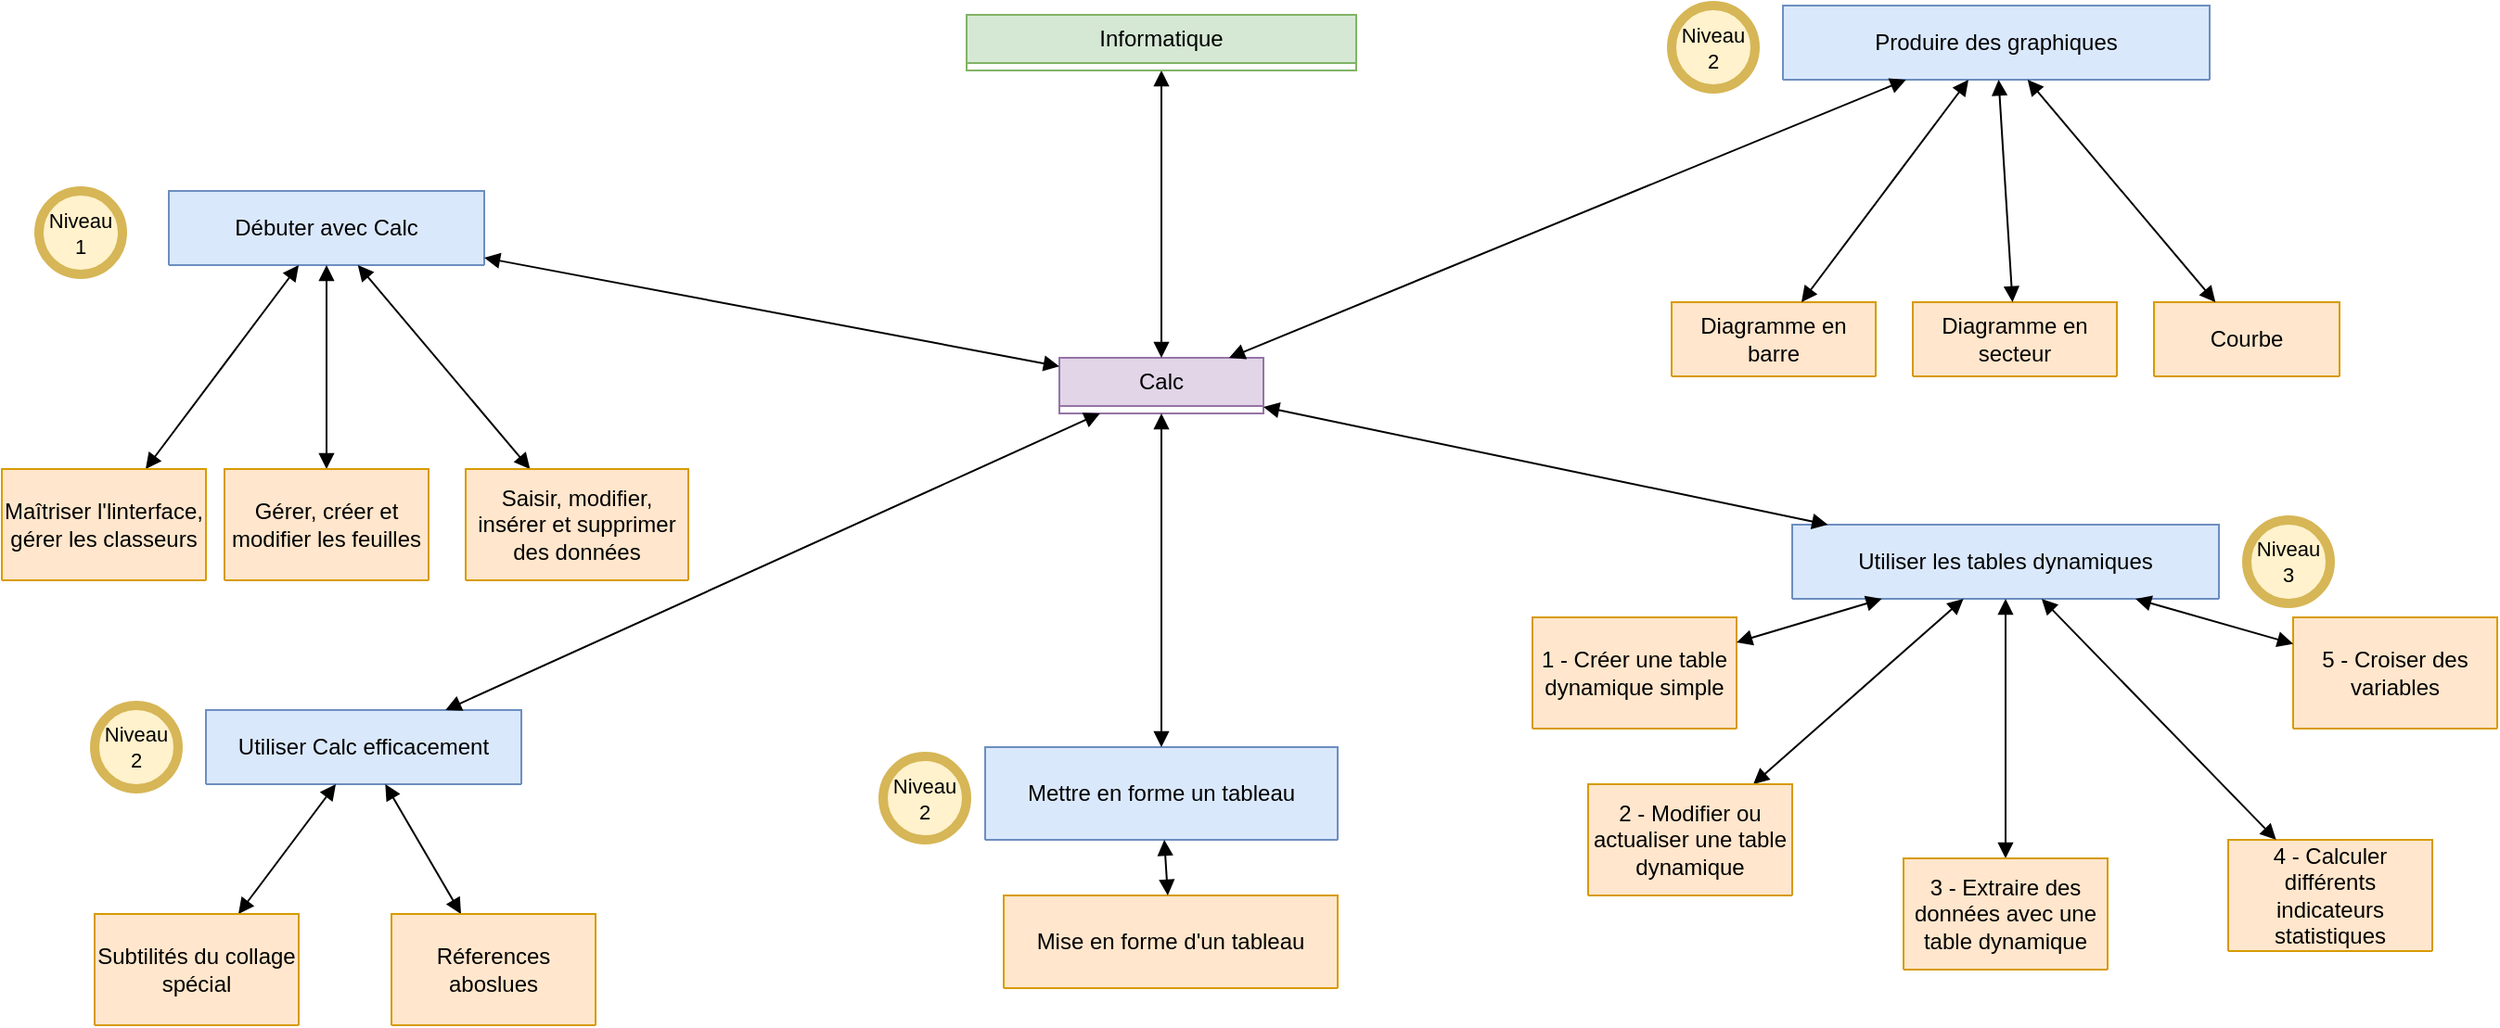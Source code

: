 <mxfile version="24.7.16">
  <diagram name="Page-1" id="TVbX9KgjACldvgUGH_jM">
    <mxGraphModel dx="2603" dy="746" grid="1" gridSize="10" guides="1" tooltips="1" connect="1" arrows="1" fold="1" page="1" pageScale="1" pageWidth="1169" pageHeight="827" math="0" shadow="0">
      <root>
        <mxCell id="0" />
        <mxCell id="1" parent="0" />
        <mxCell id="oGcL695DofoNEhs4g2Zo-1" value="Calc" style="swimlane;fontStyle=0;childLayout=stackLayout;horizontal=1;startSize=26;fillColor=#e1d5e7;horizontalStack=0;resizeParent=1;resizeParentMax=0;resizeLast=0;collapsible=1;marginBottom=0;whiteSpace=wrap;html=1;strokeColor=#9673a6;" parent="1" vertex="1" collapsed="1">
          <mxGeometry x="380" y="210" width="110" height="30" as="geometry">
            <mxRectangle x="390" y="285" width="140" height="78" as="alternateBounds" />
          </mxGeometry>
        </mxCell>
        <mxCell id="oGcL695DofoNEhs4g2Zo-2" value="+ description: type" style="text;strokeColor=none;fillColor=none;align=left;verticalAlign=top;spacingLeft=4;spacingRight=4;overflow=hidden;rotatable=0;points=[[0,0.5],[1,0.5]];portConstraint=eastwest;whiteSpace=wrap;html=1;" parent="oGcL695DofoNEhs4g2Zo-1" vertex="1">
          <mxGeometry y="26" width="140" height="26" as="geometry" />
        </mxCell>
        <mxCell id="oGcL695DofoNEhs4g2Zo-3" value="+ contenu: type" style="text;strokeColor=none;fillColor=none;align=left;verticalAlign=top;spacingLeft=4;spacingRight=4;overflow=hidden;rotatable=0;points=[[0,0.5],[1,0.5]];portConstraint=eastwest;whiteSpace=wrap;html=1;" parent="oGcL695DofoNEhs4g2Zo-1" vertex="1">
          <mxGeometry y="52" width="140" height="26" as="geometry" />
        </mxCell>
        <mxCell id="oGcL695DofoNEhs4g2Zo-5" value="" style="endArrow=block;startArrow=block;endFill=1;startFill=1;html=1;rounded=0;" parent="1" source="oGcL695DofoNEhs4g2Zo-6" target="oGcL695DofoNEhs4g2Zo-1" edge="1">
          <mxGeometry width="160" relative="1" as="geometry">
            <mxPoint x="400" y="130" as="sourcePoint" />
            <mxPoint x="414" y="160" as="targetPoint" />
          </mxGeometry>
        </mxCell>
        <mxCell id="oGcL695DofoNEhs4g2Zo-6" value="Informatique" style="swimlane;fontStyle=0;childLayout=stackLayout;horizontal=1;startSize=26;fillColor=#d5e8d4;horizontalStack=0;resizeParent=1;resizeParentMax=0;resizeLast=0;collapsible=1;marginBottom=0;whiteSpace=wrap;html=1;strokeColor=#82b366;" parent="1" vertex="1" collapsed="1">
          <mxGeometry x="330" y="25" width="210" height="30" as="geometry">
            <mxRectangle x="320" y="10" width="200" height="52" as="alternateBounds" />
          </mxGeometry>
        </mxCell>
        <mxCell id="oGcL695DofoNEhs4g2Zo-7" value="+ description: type" style="text;strokeColor=none;fillColor=none;align=left;verticalAlign=top;spacingLeft=4;spacingRight=4;overflow=hidden;rotatable=0;points=[[0,0.5],[1,0.5]];portConstraint=eastwest;whiteSpace=wrap;html=1;" parent="oGcL695DofoNEhs4g2Zo-6" vertex="1">
          <mxGeometry y="26" width="200" height="26" as="geometry" />
        </mxCell>
        <mxCell id="oGcL695DofoNEhs4g2Zo-10" value="Débuter avec Calc" style="swimlane;fontStyle=0;childLayout=stackLayout;horizontal=1;startSize=40;fillColor=#dae8fc;horizontalStack=0;resizeParent=1;resizeParentMax=0;resizeLast=0;collapsible=1;marginBottom=0;whiteSpace=wrap;html=1;strokeColor=#6c8ebf;" parent="1" vertex="1" collapsed="1">
          <mxGeometry x="-100" y="120" width="170" height="40" as="geometry">
            <mxRectangle x="125" y="240" width="140" height="118" as="alternateBounds" />
          </mxGeometry>
        </mxCell>
        <mxCell id="oGcL695DofoNEhs4g2Zo-11" value="+ niveau : 1" style="text;strokeColor=none;fillColor=none;align=left;verticalAlign=top;spacingLeft=4;spacingRight=4;overflow=hidden;rotatable=0;points=[[0,0.5],[1,0.5]];portConstraint=eastwest;whiteSpace=wrap;html=1;" parent="oGcL695DofoNEhs4g2Zo-10" vertex="1">
          <mxGeometry y="40" width="140" height="26" as="geometry" />
        </mxCell>
        <mxCell id="oGcL695DofoNEhs4g2Zo-12" value="+ field: type" style="text;strokeColor=none;fillColor=none;align=left;verticalAlign=top;spacingLeft=4;spacingRight=4;overflow=hidden;rotatable=0;points=[[0,0.5],[1,0.5]];portConstraint=eastwest;whiteSpace=wrap;html=1;" parent="oGcL695DofoNEhs4g2Zo-10" vertex="1">
          <mxGeometry y="66" width="140" height="26" as="geometry" />
        </mxCell>
        <mxCell id="oGcL695DofoNEhs4g2Zo-13" value="+ field: type" style="text;strokeColor=none;fillColor=none;align=left;verticalAlign=top;spacingLeft=4;spacingRight=4;overflow=hidden;rotatable=0;points=[[0,0.5],[1,0.5]];portConstraint=eastwest;whiteSpace=wrap;html=1;" parent="oGcL695DofoNEhs4g2Zo-10" vertex="1">
          <mxGeometry y="92" width="140" height="26" as="geometry" />
        </mxCell>
        <mxCell id="1R7VQAPE6wTlqesCjZck-61" value="Niveau 1" style="ellipse;whiteSpace=wrap;html=1;aspect=fixed;fillColor=#fff2cc;strokeColor=#d6b656;fontSize=11;" parent="oGcL695DofoNEhs4g2Zo-10" vertex="1">
          <mxGeometry x="67.5" y="-5" width="45" height="45" as="geometry" />
        </mxCell>
        <mxCell id="oGcL695DofoNEhs4g2Zo-14" value="" style="endArrow=block;startArrow=block;endFill=1;startFill=1;html=1;rounded=0;" parent="1" source="oGcL695DofoNEhs4g2Zo-1" target="oGcL695DofoNEhs4g2Zo-10" edge="1">
          <mxGeometry width="160" relative="1" as="geometry">
            <mxPoint x="200" y="190" as="sourcePoint" />
            <mxPoint x="200" y="238" as="targetPoint" />
          </mxGeometry>
        </mxCell>
        <mxCell id="oGcL695DofoNEhs4g2Zo-15" value="Mettre en forme un tableau" style="swimlane;fontStyle=0;childLayout=stackLayout;horizontal=1;startSize=50;fillColor=#dae8fc;horizontalStack=0;resizeParent=1;resizeParentMax=0;resizeLast=0;collapsible=1;marginBottom=0;whiteSpace=wrap;html=1;strokeColor=#6c8ebf;" parent="1" vertex="1" collapsed="1">
          <mxGeometry x="340" y="420" width="190" height="50" as="geometry">
            <mxRectangle x="350" y="670" width="140" height="128" as="alternateBounds" />
          </mxGeometry>
        </mxCell>
        <mxCell id="oGcL695DofoNEhs4g2Zo-16" value="+ niveau : 2" style="text;strokeColor=none;fillColor=none;align=left;verticalAlign=top;spacingLeft=4;spacingRight=4;overflow=hidden;rotatable=0;points=[[0,0.5],[1,0.5]];portConstraint=eastwest;whiteSpace=wrap;html=1;" parent="oGcL695DofoNEhs4g2Zo-15" vertex="1">
          <mxGeometry y="50" width="140" height="26" as="geometry" />
        </mxCell>
        <mxCell id="oGcL695DofoNEhs4g2Zo-17" value="+ objectifs: type" style="text;strokeColor=none;fillColor=none;align=left;verticalAlign=top;spacingLeft=4;spacingRight=4;overflow=hidden;rotatable=0;points=[[0,0.5],[1,0.5]];portConstraint=eastwest;whiteSpace=wrap;html=1;" parent="oGcL695DofoNEhs4g2Zo-15" vertex="1">
          <mxGeometry y="76" width="140" height="26" as="geometry" />
        </mxCell>
        <mxCell id="oGcL695DofoNEhs4g2Zo-18" value="+ durée: 3-4 heures" style="text;strokeColor=none;fillColor=none;align=left;verticalAlign=top;spacingLeft=4;spacingRight=4;overflow=hidden;rotatable=0;points=[[0,0.5],[1,0.5]];portConstraint=eastwest;whiteSpace=wrap;html=1;" parent="oGcL695DofoNEhs4g2Zo-15" vertex="1">
          <mxGeometry y="102" width="140" height="26" as="geometry" />
        </mxCell>
        <mxCell id="oGcL695DofoNEhs4g2Zo-19" value="Produire des graphiques" style="swimlane;fontStyle=0;childLayout=stackLayout;horizontal=1;startSize=40;fillColor=#dae8fc;horizontalStack=0;resizeParent=1;resizeParentMax=0;resizeLast=0;collapsible=1;marginBottom=0;whiteSpace=wrap;html=1;strokeColor=#6c8ebf;" parent="1" vertex="1" collapsed="1">
          <mxGeometry x="770" y="20" width="230" height="40" as="geometry">
            <mxRectangle x="570" y="240" width="140" height="118" as="alternateBounds" />
          </mxGeometry>
        </mxCell>
        <mxCell id="oGcL695DofoNEhs4g2Zo-20" value="+ niveau : 3" style="text;strokeColor=none;fillColor=none;align=left;verticalAlign=top;spacingLeft=4;spacingRight=4;overflow=hidden;rotatable=0;points=[[0,0.5],[1,0.5]];portConstraint=eastwest;whiteSpace=wrap;html=1;" parent="oGcL695DofoNEhs4g2Zo-19" vertex="1">
          <mxGeometry y="40" width="140" height="26" as="geometry" />
        </mxCell>
        <mxCell id="oGcL695DofoNEhs4g2Zo-21" value="+objectifs :" style="text;strokeColor=none;fillColor=none;align=left;verticalAlign=top;spacingLeft=4;spacingRight=4;overflow=hidden;rotatable=0;points=[[0,0.5],[1,0.5]];portConstraint=eastwest;whiteSpace=wrap;html=1;" parent="oGcL695DofoNEhs4g2Zo-19" vertex="1">
          <mxGeometry y="66" width="140" height="26" as="geometry" />
        </mxCell>
        <mxCell id="oGcL695DofoNEhs4g2Zo-22" value="+ duree : 3-4 heures" style="text;strokeColor=none;fillColor=none;align=left;verticalAlign=top;spacingLeft=4;spacingRight=4;overflow=hidden;rotatable=0;points=[[0,0.5],[1,0.5]];portConstraint=eastwest;whiteSpace=wrap;html=1;" parent="oGcL695DofoNEhs4g2Zo-19" vertex="1">
          <mxGeometry y="92" width="140" height="26" as="geometry" />
        </mxCell>
        <mxCell id="oGcL695DofoNEhs4g2Zo-23" value="" style="endArrow=block;startArrow=block;endFill=1;startFill=1;html=1;rounded=0;" parent="1" source="oGcL695DofoNEhs4g2Zo-1" target="oGcL695DofoNEhs4g2Zo-15" edge="1">
          <mxGeometry width="160" relative="1" as="geometry">
            <mxPoint x="396" y="208" as="sourcePoint" />
            <mxPoint x="270" y="299" as="targetPoint" />
          </mxGeometry>
        </mxCell>
        <mxCell id="oGcL695DofoNEhs4g2Zo-28" value="" style="endArrow=block;startArrow=block;endFill=1;startFill=1;html=1;rounded=0;" parent="1" source="oGcL695DofoNEhs4g2Zo-1" target="oGcL695DofoNEhs4g2Zo-19" edge="1">
          <mxGeometry width="160" relative="1" as="geometry">
            <mxPoint x="540" y="198" as="sourcePoint" />
            <mxPoint x="540" y="280" as="targetPoint" />
          </mxGeometry>
        </mxCell>
        <mxCell id="oGcL695DofoNEhs4g2Zo-29" value="" style="endArrow=block;startArrow=block;endFill=1;startFill=1;html=1;rounded=0;" parent="1" source="oGcL695DofoNEhs4g2Zo-10" target="oGcL695DofoNEhs4g2Zo-32" edge="1">
          <mxGeometry width="160" relative="1" as="geometry">
            <mxPoint x="4" y="500" as="sourcePoint" />
            <mxPoint x="-120" y="650" as="targetPoint" />
          </mxGeometry>
        </mxCell>
        <mxCell id="oGcL695DofoNEhs4g2Zo-30" value="" style="endArrow=block;startArrow=block;endFill=1;startFill=1;html=1;rounded=0;" parent="1" source="oGcL695DofoNEhs4g2Zo-10" target="oGcL695DofoNEhs4g2Zo-36" edge="1">
          <mxGeometry width="160" relative="1" as="geometry">
            <mxPoint x="2" y="433" as="sourcePoint" />
            <mxPoint x="40" y="680" as="targetPoint" />
          </mxGeometry>
        </mxCell>
        <mxCell id="oGcL695DofoNEhs4g2Zo-31" value="" style="endArrow=block;startArrow=block;endFill=1;startFill=1;html=1;rounded=0;" parent="1" source="oGcL695DofoNEhs4g2Zo-10" target="oGcL695DofoNEhs4g2Zo-40" edge="1">
          <mxGeometry width="160" relative="1" as="geometry">
            <mxPoint x="-35" y="433" as="sourcePoint" />
            <mxPoint x="50" y="650" as="targetPoint" />
          </mxGeometry>
        </mxCell>
        <mxCell id="oGcL695DofoNEhs4g2Zo-32" value="Maîtriser l&#39;linterface, gérer les classeurs" style="swimlane;fontStyle=0;childLayout=stackLayout;horizontal=1;startSize=60;fillColor=#ffe6cc;horizontalStack=0;resizeParent=1;resizeParentMax=0;resizeLast=0;collapsible=1;marginBottom=0;whiteSpace=wrap;html=1;strokeColor=#d79b00;" parent="1" vertex="1" collapsed="1">
          <mxGeometry x="-190" y="270" width="110" height="60" as="geometry">
            <mxRectangle x="10" y="400" width="110" height="110" as="alternateBounds" />
          </mxGeometry>
        </mxCell>
        <mxCell id="oGcL695DofoNEhs4g2Zo-33" value="&lt;div&gt;- Vidéo&lt;/div&gt;&lt;div&gt;- Fichiers&lt;br&gt;&lt;/div&gt;" style="text;strokeColor=none;fillColor=none;align=left;verticalAlign=top;spacingLeft=4;spacingRight=4;overflow=hidden;rotatable=0;points=[[0,0.5],[1,0.5]];portConstraint=eastwest;whiteSpace=wrap;html=1;" parent="oGcL695DofoNEhs4g2Zo-32" vertex="1">
          <mxGeometry y="60" width="110" height="50" as="geometry" />
        </mxCell>
        <mxCell id="oGcL695DofoNEhs4g2Zo-36" value="Saisir, modifier, insérer et supprimer des données" style="swimlane;fontStyle=0;childLayout=stackLayout;horizontal=1;startSize=60;fillColor=#ffe6cc;horizontalStack=0;resizeParent=1;resizeParentMax=0;resizeLast=0;collapsible=1;marginBottom=0;whiteSpace=wrap;html=1;strokeColor=#d79b00;" parent="1" vertex="1" collapsed="1">
          <mxGeometry x="60" y="270" width="120" height="60" as="geometry">
            <mxRectangle x="260" y="400" width="130" height="110" as="alternateBounds" />
          </mxGeometry>
        </mxCell>
        <mxCell id="oGcL695DofoNEhs4g2Zo-38" value="&lt;div&gt;- Vidéo&lt;/div&gt;&lt;div&gt;- Fichiers&lt;br&gt;&lt;/div&gt;" style="text;strokeColor=none;fillColor=none;align=left;verticalAlign=top;spacingLeft=4;spacingRight=4;overflow=hidden;rotatable=0;points=[[0,0.5],[1,0.5]];portConstraint=eastwest;whiteSpace=wrap;html=1;" parent="oGcL695DofoNEhs4g2Zo-36" vertex="1">
          <mxGeometry y="60" width="130" height="50" as="geometry" />
        </mxCell>
        <mxCell id="oGcL695DofoNEhs4g2Zo-40" value="Gérer, créer et modifier les feuilles" style="swimlane;fontStyle=0;childLayout=stackLayout;horizontal=1;startSize=60;fillColor=#ffe6cc;horizontalStack=0;resizeParent=1;resizeParentMax=0;resizeLast=0;collapsible=1;marginBottom=0;whiteSpace=wrap;html=1;strokeColor=#d79b00;" parent="1" vertex="1" collapsed="1">
          <mxGeometry x="-70" y="270" width="110" height="60" as="geometry">
            <mxRectangle x="140" y="400" width="110" height="110" as="alternateBounds" />
          </mxGeometry>
        </mxCell>
        <mxCell id="oGcL695DofoNEhs4g2Zo-41" value="&lt;div&gt;- Vidéo&lt;/div&gt;&lt;div&gt;- Fichiers&lt;br&gt;&lt;/div&gt;" style="text;strokeColor=none;fillColor=none;align=left;verticalAlign=top;spacingLeft=4;spacingRight=4;overflow=hidden;rotatable=0;points=[[0,0.5],[1,0.5]];portConstraint=eastwest;whiteSpace=wrap;html=1;" parent="oGcL695DofoNEhs4g2Zo-40" vertex="1">
          <mxGeometry y="60" width="110" height="50" as="geometry" />
        </mxCell>
        <mxCell id="oGcL695DofoNEhs4g2Zo-48" value="Mise en forme d&#39;un tableau" style="swimlane;fontStyle=0;childLayout=stackLayout;horizontal=1;startSize=50;fillColor=#ffe6cc;horizontalStack=0;resizeParent=1;resizeParentMax=0;resizeLast=0;collapsible=1;marginBottom=0;whiteSpace=wrap;html=1;strokeColor=#d79b00;" parent="1" vertex="1" collapsed="1">
          <mxGeometry x="350" y="500" width="180" height="50" as="geometry">
            <mxRectangle x="-85" y="520" width="130" height="76" as="alternateBounds" />
          </mxGeometry>
        </mxCell>
        <mxCell id="oGcL695DofoNEhs4g2Zo-49" value="scorm" style="text;strokeColor=none;fillColor=none;align=left;verticalAlign=top;spacingLeft=4;spacingRight=4;overflow=hidden;rotatable=0;points=[[0,0.5],[1,0.5]];portConstraint=eastwest;whiteSpace=wrap;html=1;" parent="oGcL695DofoNEhs4g2Zo-48" vertex="1">
          <mxGeometry y="50" width="130" height="26" as="geometry" />
        </mxCell>
        <mxCell id="oGcL695DofoNEhs4g2Zo-57" value="" style="endArrow=block;startArrow=block;endFill=1;startFill=1;html=1;rounded=0;" parent="1" source="oGcL695DofoNEhs4g2Zo-15" target="oGcL695DofoNEhs4g2Zo-48" edge="1">
          <mxGeometry width="160" relative="1" as="geometry">
            <mxPoint x="240" y="778" as="sourcePoint" />
            <mxPoint x="185" y="850" as="targetPoint" />
          </mxGeometry>
        </mxCell>
        <mxCell id="oGcL695DofoNEhs4g2Zo-59" value="Diagramme en barre" style="swimlane;fontStyle=0;childLayout=stackLayout;horizontal=1;startSize=40;fillColor=#ffe6cc;horizontalStack=0;resizeParent=1;resizeParentMax=0;resizeLast=0;collapsible=1;marginBottom=0;whiteSpace=wrap;html=1;strokeColor=#d79b00;" parent="1" vertex="1" collapsed="1">
          <mxGeometry x="710" y="180" width="110" height="40" as="geometry">
            <mxRectangle x="720" y="140" width="110" height="80" as="alternateBounds" />
          </mxGeometry>
        </mxCell>
        <mxCell id="oGcL695DofoNEhs4g2Zo-60" value="&lt;div&gt;- Vidéo&lt;/div&gt;&lt;div&gt;- Fichier&lt;br&gt;&lt;/div&gt;" style="text;strokeColor=none;fillColor=none;align=left;verticalAlign=top;spacingLeft=4;spacingRight=4;overflow=hidden;rotatable=0;points=[[0,0.5],[1,0.5]];portConstraint=eastwest;whiteSpace=wrap;html=1;" parent="oGcL695DofoNEhs4g2Zo-59" vertex="1">
          <mxGeometry y="40" width="110" height="40" as="geometry" />
        </mxCell>
        <mxCell id="oGcL695DofoNEhs4g2Zo-63" value="Diagramme en secteur" style="swimlane;fontStyle=0;childLayout=stackLayout;horizontal=1;startSize=40;fillColor=#ffe6cc;horizontalStack=0;resizeParent=1;resizeParentMax=0;resizeLast=0;collapsible=1;marginBottom=0;whiteSpace=wrap;html=1;strokeColor=#d79b00;" parent="1" vertex="1" collapsed="1">
          <mxGeometry x="840" y="180" width="110" height="40" as="geometry">
            <mxRectangle x="850" y="140" width="110" height="80" as="alternateBounds" />
          </mxGeometry>
        </mxCell>
        <mxCell id="oGcL695DofoNEhs4g2Zo-64" value="&lt;div&gt;- Vidéo&lt;/div&gt;&lt;div&gt;- Fichier&lt;br&gt;&lt;/div&gt;" style="text;strokeColor=none;fillColor=none;align=left;verticalAlign=top;spacingLeft=4;spacingRight=4;overflow=hidden;rotatable=0;points=[[0,0.5],[1,0.5]];portConstraint=eastwest;whiteSpace=wrap;html=1;" parent="oGcL695DofoNEhs4g2Zo-63" vertex="1">
          <mxGeometry y="40" width="110" height="40" as="geometry" />
        </mxCell>
        <mxCell id="oGcL695DofoNEhs4g2Zo-67" value="Courbe" style="swimlane;fontStyle=0;childLayout=stackLayout;horizontal=1;startSize=40;fillColor=#ffe6cc;horizontalStack=0;resizeParent=1;resizeParentMax=0;resizeLast=0;collapsible=1;marginBottom=0;whiteSpace=wrap;html=1;strokeColor=#d79b00;" parent="1" vertex="1" collapsed="1">
          <mxGeometry x="970" y="180" width="100" height="40" as="geometry">
            <mxRectangle x="990" y="140" width="110" height="118" as="alternateBounds" />
          </mxGeometry>
        </mxCell>
        <mxCell id="oGcL695DofoNEhs4g2Zo-68" value="scorm" style="text;strokeColor=none;fillColor=none;align=left;verticalAlign=top;spacingLeft=4;spacingRight=4;overflow=hidden;rotatable=0;points=[[0,0.5],[1,0.5]];portConstraint=eastwest;whiteSpace=wrap;html=1;" parent="oGcL695DofoNEhs4g2Zo-67" vertex="1">
          <mxGeometry y="40" width="110" height="26" as="geometry" />
        </mxCell>
        <mxCell id="oGcL695DofoNEhs4g2Zo-69" value="quiz" style="text;strokeColor=none;fillColor=none;align=left;verticalAlign=top;spacingLeft=4;spacingRight=4;overflow=hidden;rotatable=0;points=[[0,0.5],[1,0.5]];portConstraint=eastwest;whiteSpace=wrap;html=1;" parent="oGcL695DofoNEhs4g2Zo-67" vertex="1">
          <mxGeometry y="66" width="110" height="26" as="geometry" />
        </mxCell>
        <mxCell id="oGcL695DofoNEhs4g2Zo-70" value="fiche" style="text;strokeColor=none;fillColor=none;align=left;verticalAlign=top;spacingLeft=4;spacingRight=4;overflow=hidden;rotatable=0;points=[[0,0.5],[1,0.5]];portConstraint=eastwest;whiteSpace=wrap;html=1;" parent="oGcL695DofoNEhs4g2Zo-67" vertex="1">
          <mxGeometry y="92" width="110" height="26" as="geometry" />
        </mxCell>
        <mxCell id="oGcL695DofoNEhs4g2Zo-72" value="" style="endArrow=block;startArrow=block;endFill=1;startFill=1;html=1;rounded=0;" parent="1" source="oGcL695DofoNEhs4g2Zo-19" target="oGcL695DofoNEhs4g2Zo-59" edge="1">
          <mxGeometry width="160" relative="1" as="geometry">
            <mxPoint x="624" y="358" as="sourcePoint" />
            <mxPoint x="590" y="400" as="targetPoint" />
          </mxGeometry>
        </mxCell>
        <mxCell id="oGcL695DofoNEhs4g2Zo-73" value="" style="endArrow=block;startArrow=block;endFill=1;startFill=1;html=1;rounded=0;" parent="1" source="oGcL695DofoNEhs4g2Zo-19" target="oGcL695DofoNEhs4g2Zo-63" edge="1">
          <mxGeometry width="160" relative="1" as="geometry">
            <mxPoint x="715" y="368" as="sourcePoint" />
            <mxPoint x="660" y="419" as="targetPoint" />
          </mxGeometry>
        </mxCell>
        <mxCell id="oGcL695DofoNEhs4g2Zo-74" value="" style="endArrow=block;startArrow=block;endFill=1;startFill=1;html=1;rounded=0;" parent="1" source="oGcL695DofoNEhs4g2Zo-19" target="oGcL695DofoNEhs4g2Zo-67" edge="1">
          <mxGeometry width="160" relative="1" as="geometry">
            <mxPoint x="767" y="368" as="sourcePoint" />
            <mxPoint x="758" y="410" as="targetPoint" />
          </mxGeometry>
        </mxCell>
        <mxCell id="1R7VQAPE6wTlqesCjZck-1" value="Utiliser les tables dynamiques" style="swimlane;fontStyle=0;childLayout=stackLayout;horizontal=1;startSize=40;fillColor=#dae8fc;horizontalStack=0;resizeParent=1;resizeParentMax=0;resizeLast=0;collapsible=1;marginBottom=0;whiteSpace=wrap;html=1;strokeColor=#6c8ebf;" parent="1" vertex="1" collapsed="1">
          <mxGeometry x="775" y="300" width="230" height="40" as="geometry">
            <mxRectangle x="570" y="240" width="140" height="118" as="alternateBounds" />
          </mxGeometry>
        </mxCell>
        <mxCell id="1R7VQAPE6wTlqesCjZck-2" value="+ niveau : 3" style="text;strokeColor=none;fillColor=none;align=left;verticalAlign=top;spacingLeft=4;spacingRight=4;overflow=hidden;rotatable=0;points=[[0,0.5],[1,0.5]];portConstraint=eastwest;whiteSpace=wrap;html=1;" parent="1R7VQAPE6wTlqesCjZck-1" vertex="1">
          <mxGeometry y="40" width="140" height="26" as="geometry" />
        </mxCell>
        <mxCell id="1R7VQAPE6wTlqesCjZck-3" value="+objectifs :" style="text;strokeColor=none;fillColor=none;align=left;verticalAlign=top;spacingLeft=4;spacingRight=4;overflow=hidden;rotatable=0;points=[[0,0.5],[1,0.5]];portConstraint=eastwest;whiteSpace=wrap;html=1;" parent="1R7VQAPE6wTlqesCjZck-1" vertex="1">
          <mxGeometry y="66" width="140" height="26" as="geometry" />
        </mxCell>
        <mxCell id="1R7VQAPE6wTlqesCjZck-4" value="+ duree : 3-4 heures" style="text;strokeColor=none;fillColor=none;align=left;verticalAlign=top;spacingLeft=4;spacingRight=4;overflow=hidden;rotatable=0;points=[[0,0.5],[1,0.5]];portConstraint=eastwest;whiteSpace=wrap;html=1;" parent="1R7VQAPE6wTlqesCjZck-1" vertex="1">
          <mxGeometry y="92" width="140" height="26" as="geometry" />
        </mxCell>
        <mxCell id="1R7VQAPE6wTlqesCjZck-5" value="1 - Créer une table dynamique simple" style="swimlane;fontStyle=0;childLayout=stackLayout;horizontal=1;startSize=60;fillColor=#ffe6cc;horizontalStack=0;resizeParent=1;resizeParentMax=0;resizeLast=0;collapsible=1;marginBottom=0;whiteSpace=wrap;html=1;strokeColor=#d79b00;" parent="1" vertex="1" collapsed="1">
          <mxGeometry x="635" y="350" width="110" height="60" as="geometry">
            <mxRectangle x="720" y="140" width="110" height="80" as="alternateBounds" />
          </mxGeometry>
        </mxCell>
        <mxCell id="1R7VQAPE6wTlqesCjZck-6" value="&lt;div&gt;- Vidéo&lt;/div&gt;&lt;div&gt;- Fichier&lt;br&gt;&lt;/div&gt;" style="text;strokeColor=none;fillColor=none;align=left;verticalAlign=top;spacingLeft=4;spacingRight=4;overflow=hidden;rotatable=0;points=[[0,0.5],[1,0.5]];portConstraint=eastwest;whiteSpace=wrap;html=1;" parent="1R7VQAPE6wTlqesCjZck-5" vertex="1">
          <mxGeometry y="40" width="110" height="40" as="geometry" />
        </mxCell>
        <mxCell id="1R7VQAPE6wTlqesCjZck-13" value="" style="endArrow=block;startArrow=block;endFill=1;startFill=1;html=1;rounded=0;" parent="1" source="1R7VQAPE6wTlqesCjZck-1" target="1R7VQAPE6wTlqesCjZck-5" edge="1">
          <mxGeometry width="160" relative="1" as="geometry">
            <mxPoint x="629" y="728" as="sourcePoint" />
            <mxPoint x="595" y="770" as="targetPoint" />
          </mxGeometry>
        </mxCell>
        <mxCell id="1R7VQAPE6wTlqesCjZck-14" value="" style="endArrow=block;startArrow=block;endFill=1;startFill=1;html=1;rounded=0;" parent="1" source="1R7VQAPE6wTlqesCjZck-1" target="1R7VQAPE6wTlqesCjZck-17" edge="1">
          <mxGeometry width="160" relative="1" as="geometry">
            <mxPoint x="720" y="738" as="sourcePoint" />
            <mxPoint x="898.182" y="510" as="targetPoint" />
          </mxGeometry>
        </mxCell>
        <mxCell id="1R7VQAPE6wTlqesCjZck-15" value="" style="endArrow=block;startArrow=block;endFill=1;startFill=1;html=1;rounded=0;" parent="1" source="1R7VQAPE6wTlqesCjZck-1" target="1R7VQAPE6wTlqesCjZck-19" edge="1">
          <mxGeometry width="160" relative="1" as="geometry">
            <mxPoint x="772" y="738" as="sourcePoint" />
            <mxPoint x="1000.455" y="510" as="targetPoint" />
          </mxGeometry>
        </mxCell>
        <mxCell id="1R7VQAPE6wTlqesCjZck-16" value="" style="endArrow=block;startArrow=block;endFill=1;startFill=1;html=1;rounded=0;" parent="1" source="oGcL695DofoNEhs4g2Zo-1" target="1R7VQAPE6wTlqesCjZck-1" edge="1">
          <mxGeometry width="160" relative="1" as="geometry">
            <mxPoint x="390" y="313" as="sourcePoint" />
            <mxPoint x="700" y="310" as="targetPoint" />
          </mxGeometry>
        </mxCell>
        <mxCell id="1R7VQAPE6wTlqesCjZck-17" value="2 - Modifier ou actualiser une table dynamique" style="swimlane;fontStyle=0;childLayout=stackLayout;horizontal=1;startSize=60;fillColor=#ffe6cc;horizontalStack=0;resizeParent=1;resizeParentMax=0;resizeLast=0;collapsible=1;marginBottom=0;whiteSpace=wrap;html=1;strokeColor=#d79b00;" parent="1" vertex="1" collapsed="1">
          <mxGeometry x="665" y="440" width="110" height="60" as="geometry">
            <mxRectangle x="720" y="140" width="110" height="80" as="alternateBounds" />
          </mxGeometry>
        </mxCell>
        <mxCell id="1R7VQAPE6wTlqesCjZck-18" value="&lt;div&gt;- Vidéo&lt;/div&gt;&lt;div&gt;- Fichier&lt;br&gt;&lt;/div&gt;" style="text;strokeColor=none;fillColor=none;align=left;verticalAlign=top;spacingLeft=4;spacingRight=4;overflow=hidden;rotatable=0;points=[[0,0.5],[1,0.5]];portConstraint=eastwest;whiteSpace=wrap;html=1;" parent="1R7VQAPE6wTlqesCjZck-17" vertex="1">
          <mxGeometry y="40" width="110" height="40" as="geometry" />
        </mxCell>
        <mxCell id="1R7VQAPE6wTlqesCjZck-19" value="3 - Extraire des données avec une table dynamique" style="swimlane;fontStyle=0;childLayout=stackLayout;horizontal=1;startSize=60;fillColor=#ffe6cc;horizontalStack=0;resizeParent=1;resizeParentMax=0;resizeLast=0;collapsible=1;marginBottom=0;whiteSpace=wrap;html=1;strokeColor=#d79b00;" parent="1" vertex="1" collapsed="1">
          <mxGeometry x="835" y="480" width="110" height="60" as="geometry">
            <mxRectangle x="720" y="140" width="110" height="80" as="alternateBounds" />
          </mxGeometry>
        </mxCell>
        <mxCell id="1R7VQAPE6wTlqesCjZck-20" value="&lt;div&gt;- Vidéo&lt;/div&gt;&lt;div&gt;- Fichier&lt;br&gt;&lt;/div&gt;" style="text;strokeColor=none;fillColor=none;align=left;verticalAlign=top;spacingLeft=4;spacingRight=4;overflow=hidden;rotatable=0;points=[[0,0.5],[1,0.5]];portConstraint=eastwest;whiteSpace=wrap;html=1;" parent="1R7VQAPE6wTlqesCjZck-19" vertex="1">
          <mxGeometry y="40" width="110" height="40" as="geometry" />
        </mxCell>
        <mxCell id="1R7VQAPE6wTlqesCjZck-21" value="4 - Calculer différents indicateurs statistiques" style="swimlane;fontStyle=0;childLayout=stackLayout;horizontal=1;startSize=60;fillColor=#ffe6cc;horizontalStack=0;resizeParent=1;resizeParentMax=0;resizeLast=0;collapsible=1;marginBottom=0;whiteSpace=wrap;html=1;strokeColor=#d79b00;" parent="1" vertex="1" collapsed="1">
          <mxGeometry x="1010" y="470" width="110" height="60" as="geometry">
            <mxRectangle x="720" y="140" width="110" height="80" as="alternateBounds" />
          </mxGeometry>
        </mxCell>
        <mxCell id="1R7VQAPE6wTlqesCjZck-22" value="&lt;div&gt;- Vidéo&lt;/div&gt;&lt;div&gt;- Fichier&lt;br&gt;&lt;/div&gt;" style="text;strokeColor=none;fillColor=none;align=left;verticalAlign=top;spacingLeft=4;spacingRight=4;overflow=hidden;rotatable=0;points=[[0,0.5],[1,0.5]];portConstraint=eastwest;whiteSpace=wrap;html=1;" parent="1R7VQAPE6wTlqesCjZck-21" vertex="1">
          <mxGeometry y="40" width="110" height="40" as="geometry" />
        </mxCell>
        <mxCell id="1R7VQAPE6wTlqesCjZck-23" value="5 - Croiser des variables" style="swimlane;fontStyle=0;childLayout=stackLayout;horizontal=1;startSize=60;fillColor=#ffe6cc;horizontalStack=0;resizeParent=1;resizeParentMax=0;resizeLast=0;collapsible=1;marginBottom=0;whiteSpace=wrap;html=1;strokeColor=#d79b00;" parent="1" vertex="1" collapsed="1">
          <mxGeometry x="1045" y="350" width="110" height="60" as="geometry">
            <mxRectangle x="720" y="140" width="110" height="80" as="alternateBounds" />
          </mxGeometry>
        </mxCell>
        <mxCell id="1R7VQAPE6wTlqesCjZck-24" value="&lt;div&gt;- Vidéo&lt;/div&gt;&lt;div&gt;- Fichier&lt;br&gt;&lt;/div&gt;" style="text;strokeColor=none;fillColor=none;align=left;verticalAlign=top;spacingLeft=4;spacingRight=4;overflow=hidden;rotatable=0;points=[[0,0.5],[1,0.5]];portConstraint=eastwest;whiteSpace=wrap;html=1;" parent="1R7VQAPE6wTlqesCjZck-23" vertex="1">
          <mxGeometry y="40" width="110" height="40" as="geometry" />
        </mxCell>
        <mxCell id="1R7VQAPE6wTlqesCjZck-25" value="" style="endArrow=block;startArrow=block;endFill=1;startFill=1;html=1;rounded=0;" parent="1" source="1R7VQAPE6wTlqesCjZck-1" target="1R7VQAPE6wTlqesCjZck-21" edge="1">
          <mxGeometry width="160" relative="1" as="geometry">
            <mxPoint x="995" y="350" as="sourcePoint" />
            <mxPoint x="987" y="505" as="targetPoint" />
          </mxGeometry>
        </mxCell>
        <mxCell id="1R7VQAPE6wTlqesCjZck-26" value="" style="endArrow=block;startArrow=block;endFill=1;startFill=1;html=1;rounded=0;" parent="1" source="1R7VQAPE6wTlqesCjZck-1" target="1R7VQAPE6wTlqesCjZck-23" edge="1">
          <mxGeometry width="160" relative="1" as="geometry">
            <mxPoint x="955" y="350" as="sourcePoint" />
            <mxPoint x="1053" y="480" as="targetPoint" />
          </mxGeometry>
        </mxCell>
        <mxCell id="1R7VQAPE6wTlqesCjZck-27" value="Utiliser Calc efficacement" style="swimlane;fontStyle=0;childLayout=stackLayout;horizontal=1;startSize=40;fillColor=#dae8fc;horizontalStack=0;resizeParent=1;resizeParentMax=0;resizeLast=0;collapsible=1;marginBottom=0;whiteSpace=wrap;html=1;strokeColor=#6c8ebf;" parent="1" vertex="1" collapsed="1">
          <mxGeometry x="-80" y="400" width="170" height="40" as="geometry">
            <mxRectangle x="125" y="240" width="140" height="118" as="alternateBounds" />
          </mxGeometry>
        </mxCell>
        <mxCell id="1R7VQAPE6wTlqesCjZck-28" value="+ niveau : 1" style="text;strokeColor=none;fillColor=none;align=left;verticalAlign=top;spacingLeft=4;spacingRight=4;overflow=hidden;rotatable=0;points=[[0,0.5],[1,0.5]];portConstraint=eastwest;whiteSpace=wrap;html=1;" parent="1R7VQAPE6wTlqesCjZck-27" vertex="1">
          <mxGeometry y="40" width="140" height="26" as="geometry" />
        </mxCell>
        <mxCell id="1R7VQAPE6wTlqesCjZck-29" value="+ field: type" style="text;strokeColor=none;fillColor=none;align=left;verticalAlign=top;spacingLeft=4;spacingRight=4;overflow=hidden;rotatable=0;points=[[0,0.5],[1,0.5]];portConstraint=eastwest;whiteSpace=wrap;html=1;" parent="1R7VQAPE6wTlqesCjZck-27" vertex="1">
          <mxGeometry y="66" width="140" height="26" as="geometry" />
        </mxCell>
        <mxCell id="1R7VQAPE6wTlqesCjZck-30" value="+ field: type" style="text;strokeColor=none;fillColor=none;align=left;verticalAlign=top;spacingLeft=4;spacingRight=4;overflow=hidden;rotatable=0;points=[[0,0.5],[1,0.5]];portConstraint=eastwest;whiteSpace=wrap;html=1;" parent="1R7VQAPE6wTlqesCjZck-27" vertex="1">
          <mxGeometry y="92" width="140" height="26" as="geometry" />
        </mxCell>
        <mxCell id="1R7VQAPE6wTlqesCjZck-31" value="" style="endArrow=block;startArrow=block;endFill=1;startFill=1;html=1;rounded=0;" parent="1" source="1R7VQAPE6wTlqesCjZck-27" target="1R7VQAPE6wTlqesCjZck-34" edge="1">
          <mxGeometry width="160" relative="1" as="geometry">
            <mxPoint x="4" y="810" as="sourcePoint" />
            <mxPoint x="-120" y="960" as="targetPoint" />
          </mxGeometry>
        </mxCell>
        <mxCell id="1R7VQAPE6wTlqesCjZck-33" value="" style="endArrow=block;startArrow=block;endFill=1;startFill=1;html=1;rounded=0;" parent="1" source="1R7VQAPE6wTlqesCjZck-27" target="1R7VQAPE6wTlqesCjZck-38" edge="1">
          <mxGeometry width="160" relative="1" as="geometry">
            <mxPoint x="-35" y="743" as="sourcePoint" />
            <mxPoint x="50" y="960" as="targetPoint" />
          </mxGeometry>
        </mxCell>
        <mxCell id="1R7VQAPE6wTlqesCjZck-34" value="Subtilités du collage spécial" style="swimlane;fontStyle=0;childLayout=stackLayout;horizontal=1;startSize=60;fillColor=#ffe6cc;horizontalStack=0;resizeParent=1;resizeParentMax=0;resizeLast=0;collapsible=1;marginBottom=0;whiteSpace=wrap;html=1;strokeColor=#d79b00;" parent="1" vertex="1" collapsed="1">
          <mxGeometry x="-140" y="510" width="110" height="60" as="geometry">
            <mxRectangle x="10" y="400" width="110" height="110" as="alternateBounds" />
          </mxGeometry>
        </mxCell>
        <mxCell id="1R7VQAPE6wTlqesCjZck-35" value="&lt;div&gt;- Vidéo&lt;/div&gt;&lt;div&gt;- Fichiers&lt;br&gt;&lt;/div&gt;" style="text;strokeColor=none;fillColor=none;align=left;verticalAlign=top;spacingLeft=4;spacingRight=4;overflow=hidden;rotatable=0;points=[[0,0.5],[1,0.5]];portConstraint=eastwest;whiteSpace=wrap;html=1;" parent="1R7VQAPE6wTlqesCjZck-34" vertex="1">
          <mxGeometry y="60" width="110" height="50" as="geometry" />
        </mxCell>
        <mxCell id="1R7VQAPE6wTlqesCjZck-38" value="Réferences aboslues" style="swimlane;fontStyle=0;childLayout=stackLayout;horizontal=1;startSize=60;fillColor=#ffe6cc;horizontalStack=0;resizeParent=1;resizeParentMax=0;resizeLast=0;collapsible=1;marginBottom=0;whiteSpace=wrap;html=1;strokeColor=#d79b00;" parent="1" vertex="1" collapsed="1">
          <mxGeometry x="20" y="510" width="110" height="60" as="geometry">
            <mxRectangle x="140" y="400" width="110" height="110" as="alternateBounds" />
          </mxGeometry>
        </mxCell>
        <mxCell id="1R7VQAPE6wTlqesCjZck-39" value="&lt;div&gt;- Vidéo&lt;/div&gt;&lt;div&gt;- Fichiers&lt;br&gt;&lt;/div&gt;" style="text;strokeColor=none;fillColor=none;align=left;verticalAlign=top;spacingLeft=4;spacingRight=4;overflow=hidden;rotatable=0;points=[[0,0.5],[1,0.5]];portConstraint=eastwest;whiteSpace=wrap;html=1;" parent="1R7VQAPE6wTlqesCjZck-38" vertex="1">
          <mxGeometry y="60" width="110" height="50" as="geometry" />
        </mxCell>
        <mxCell id="1R7VQAPE6wTlqesCjZck-53" value="" style="endArrow=block;startArrow=block;endFill=1;startFill=1;html=1;rounded=0;" parent="1" source="oGcL695DofoNEhs4g2Zo-1" target="1R7VQAPE6wTlqesCjZck-27" edge="1">
          <mxGeometry width="160" relative="1" as="geometry">
            <mxPoint x="290" y="490" as="sourcePoint" />
            <mxPoint x="-70" y="350" as="targetPoint" />
          </mxGeometry>
        </mxCell>
        <mxCell id="1R7VQAPE6wTlqesCjZck-54" value="Niveau 1" style="ellipse;whiteSpace=wrap;html=1;aspect=fixed;fillColor=#fff2cc;strokeColor=#d6b656;fontSize=11;strokeWidth=5;" parent="1" vertex="1">
          <mxGeometry x="-170" y="120" width="45" height="45" as="geometry" />
        </mxCell>
        <mxCell id="1R7VQAPE6wTlqesCjZck-55" value="Niveau 2" style="ellipse;whiteSpace=wrap;html=1;aspect=fixed;fillColor=#fff2cc;strokeColor=#d6b656;fontSize=11;strokeWidth=5;" parent="1" vertex="1">
          <mxGeometry x="-140" y="397.5" width="45" height="45" as="geometry" />
        </mxCell>
        <mxCell id="1R7VQAPE6wTlqesCjZck-57" value="Niveau 2" style="ellipse;whiteSpace=wrap;html=1;aspect=fixed;fillColor=#fff2cc;strokeColor=#d6b656;fontSize=11;strokeWidth=5;" parent="1" vertex="1">
          <mxGeometry x="285" y="425" width="45" height="45" as="geometry" />
        </mxCell>
        <mxCell id="1R7VQAPE6wTlqesCjZck-58" value="Niveau 2" style="ellipse;whiteSpace=wrap;html=1;aspect=fixed;fillColor=#fff2cc;strokeColor=#d6b656;fontSize=11;strokeWidth=5;" parent="1" vertex="1">
          <mxGeometry x="710" y="20" width="45" height="45" as="geometry" />
        </mxCell>
        <mxCell id="1R7VQAPE6wTlqesCjZck-59" value="Niveau 3" style="ellipse;whiteSpace=wrap;html=1;aspect=fixed;fillColor=#fff2cc;strokeColor=#d6b656;fontSize=11;strokeWidth=5;" parent="1" vertex="1">
          <mxGeometry x="1020" y="297.5" width="45" height="45" as="geometry" />
        </mxCell>
      </root>
    </mxGraphModel>
  </diagram>
</mxfile>
